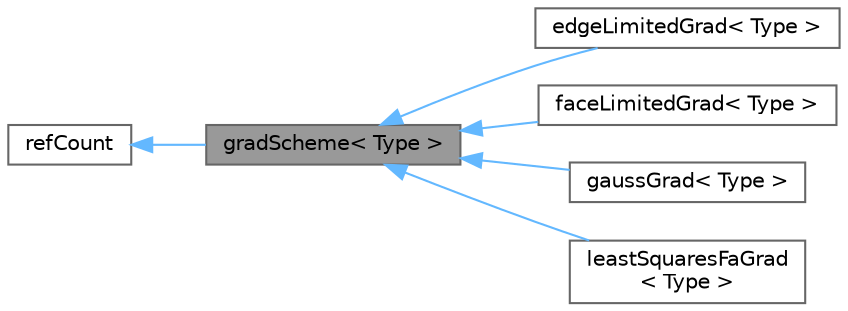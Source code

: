 digraph "gradScheme&lt; Type &gt;"
{
 // LATEX_PDF_SIZE
  bgcolor="transparent";
  edge [fontname=Helvetica,fontsize=10,labelfontname=Helvetica,labelfontsize=10];
  node [fontname=Helvetica,fontsize=10,shape=box,height=0.2,width=0.4];
  rankdir="LR";
  Node1 [id="Node000001",label="gradScheme\< Type \>",height=0.2,width=0.4,color="gray40", fillcolor="grey60", style="filled", fontcolor="black",tooltip="Abstract base class for finite area calculus gradient schemes."];
  Node2 -> Node1 [id="edge1_Node000001_Node000002",dir="back",color="steelblue1",style="solid",tooltip=" "];
  Node2 [id="Node000002",label="refCount",height=0.2,width=0.4,color="gray40", fillcolor="white", style="filled",URL="$classFoam_1_1refCount.html",tooltip="Reference counter for various OpenFOAM components."];
  Node1 -> Node3 [id="edge2_Node000001_Node000003",dir="back",color="steelblue1",style="solid",tooltip=" "];
  Node3 [id="Node000003",label="edgeLimitedGrad\< Type \>",height=0.2,width=0.4,color="gray40", fillcolor="white", style="filled",URL="$classFoam_1_1fa_1_1edgeLimitedGrad.html",tooltip="edgeLimitedGrad gradient scheme applied to a runTime selected base gradient scheme."];
  Node1 -> Node4 [id="edge3_Node000001_Node000004",dir="back",color="steelblue1",style="solid",tooltip=" "];
  Node4 [id="Node000004",label="faceLimitedGrad\< Type \>",height=0.2,width=0.4,color="gray40", fillcolor="white", style="filled",URL="$classFoam_1_1fa_1_1faceLimitedGrad.html",tooltip="faceLimitedGrad gradient scheme applied to a runTime selected base gradient scheme."];
  Node1 -> Node5 [id="edge4_Node000001_Node000005",dir="back",color="steelblue1",style="solid",tooltip=" "];
  Node5 [id="Node000005",label="gaussGrad\< Type \>",height=0.2,width=0.4,color="gray40", fillcolor="white", style="filled",URL="$classFoam_1_1fa_1_1gaussGrad.html",tooltip="Basic second-order gradient scheme using face-interpolation and Gauss' theorem."];
  Node1 -> Node6 [id="edge5_Node000001_Node000006",dir="back",color="steelblue1",style="solid",tooltip=" "];
  Node6 [id="Node000006",label="leastSquaresFaGrad\l\< Type \>",height=0.2,width=0.4,color="gray40", fillcolor="white", style="filled",URL="$classFoam_1_1fa_1_1leastSquaresFaGrad.html",tooltip="Second-order gradient scheme using least-squares."];
}
